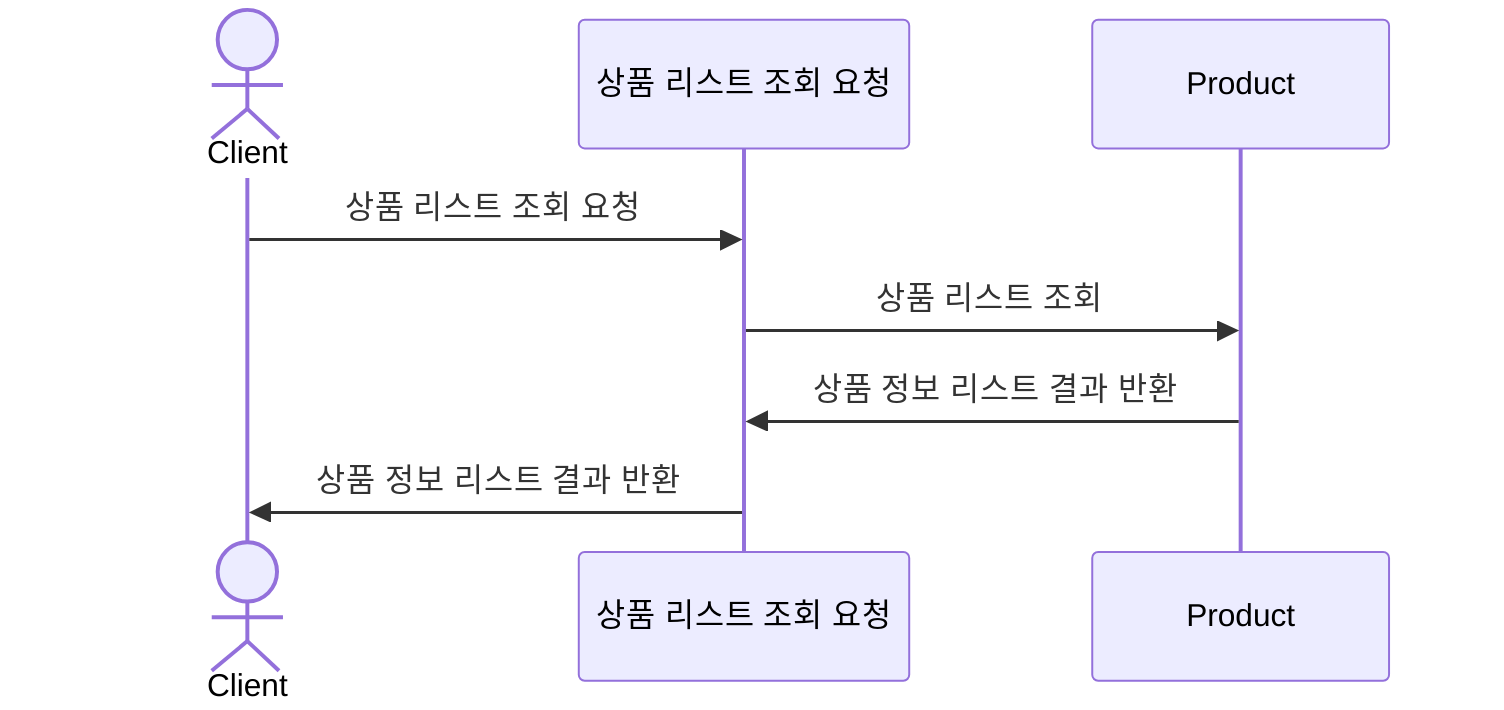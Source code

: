 sequenceDiagram
    actor Client
    participant PLR as 상품 리스트 조회 요청
    participant PTS as Product
    Client->>PLR: 상품 리스트 조회 요청
    PLR->>PTS: 상품 리스트 조회
    PTS->>PLR: 상품 정보 리스트 결과 반환
    PLR->>Client: 상품 정보 리스트 결과 반환
